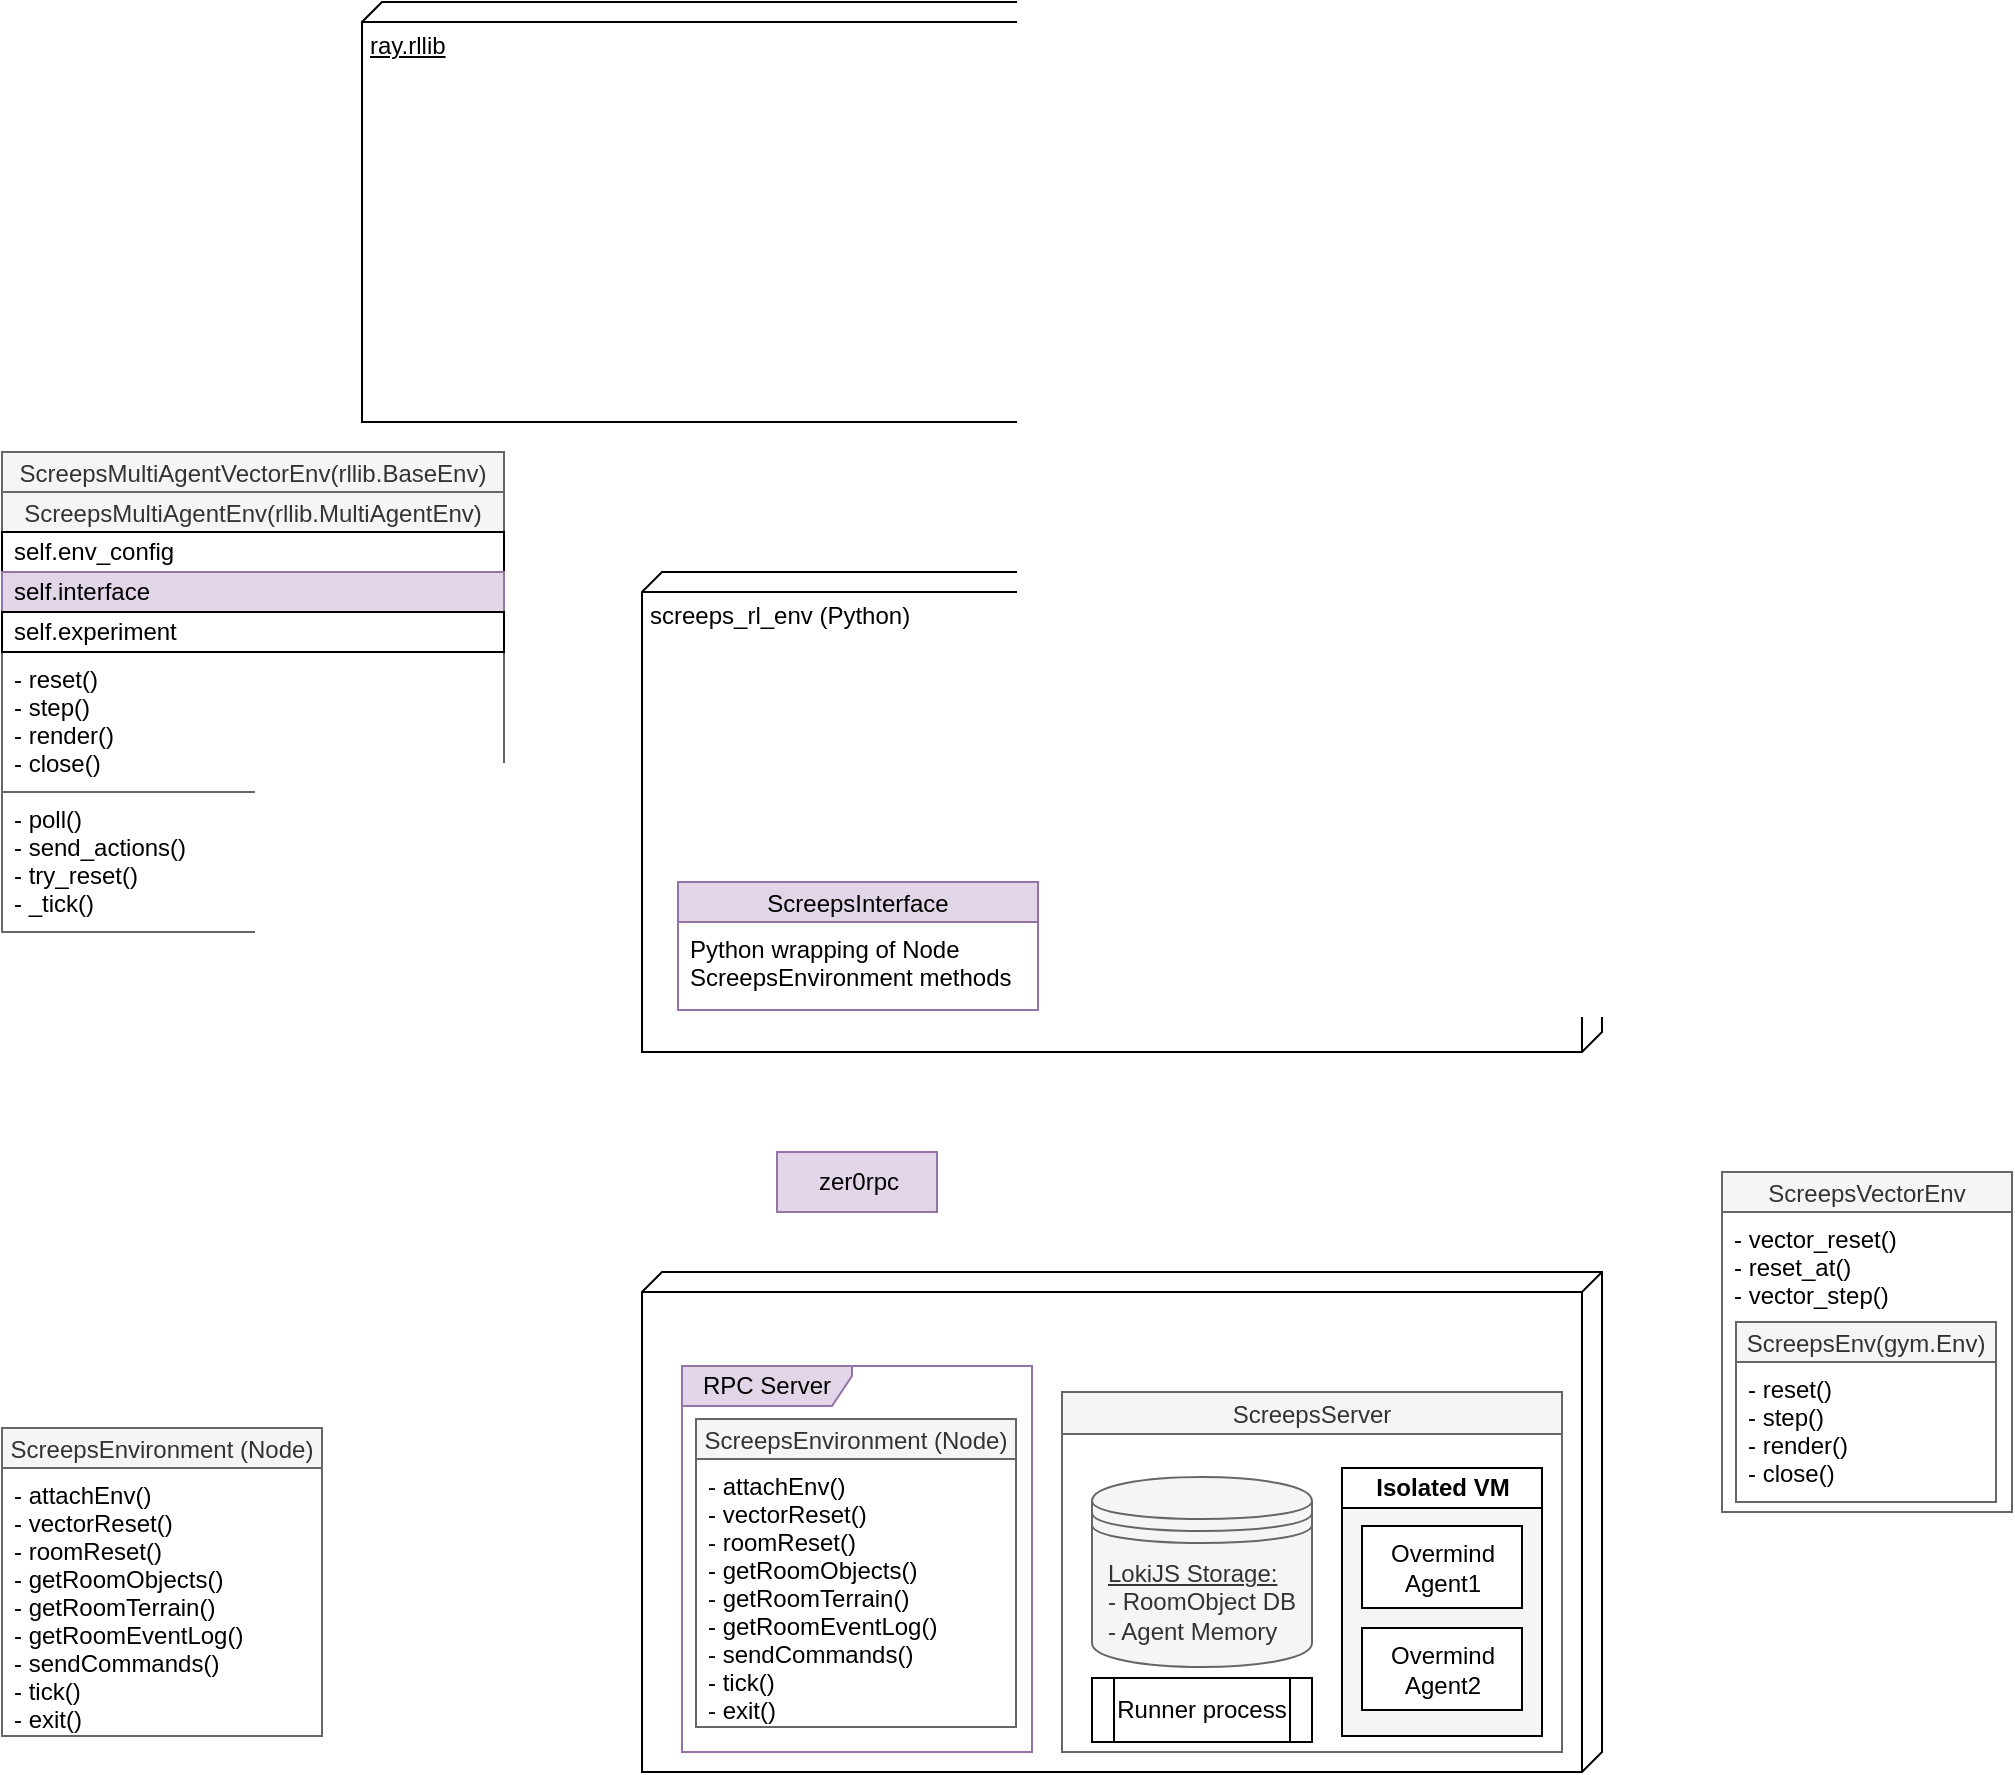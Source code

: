 <mxfile version="10.7.5" type="github"><diagram name="Page-1" id="5f0bae14-7c28-e335-631c-24af17079c00"><mxGraphModel dx="1158" dy="1576" grid="1" gridSize="10" guides="1" tooltips="1" connect="1" arrows="1" fold="1" page="1" pageScale="1" pageWidth="1100" pageHeight="850" background="#ffffff" math="0" shadow="0"><root><mxCell id="0"/><mxCell id="1" parent="0"/><mxCell id="o0kAMPtWw3M5yIAR9AoY-1" value="" style="verticalAlign=top;align=left;spacingTop=8;spacingLeft=2;spacingRight=12;shape=cube;size=10;direction=south;fontStyle=0;strokeColor=#000000;spacingBottom=0;" parent="1" vertex="1"><mxGeometry x="370" y="510" width="480" height="250" as="geometry"/></mxCell><mxCell id="o0kAMPtWw3M5yIAR9AoY-2" value="screeps_rl_env (Python)" style="verticalAlign=top;align=left;spacingTop=8;spacingLeft=2;spacingRight=12;shape=cube;size=10;direction=south;fontStyle=0;" parent="1" vertex="1"><mxGeometry x="370" y="160" width="480" height="240" as="geometry"/></mxCell><mxCell id="o0kAMPtWw3M5yIAR9AoY-3" value="ray.rllib" style="verticalAlign=top;align=left;spacingTop=8;spacingLeft=2;spacingRight=12;shape=cube;size=10;direction=south;fontStyle=4;html=1;" parent="1" vertex="1"><mxGeometry x="230" y="-125" width="620" height="210" as="geometry"/></mxCell><mxCell id="o0kAMPtWw3M5yIAR9AoY-4" value="&lt;div style=&quot;text-align: left&quot;&gt;&lt;span&gt;&lt;u&gt;LokiJS Storage:&lt;/u&gt;&lt;/span&gt;&lt;/div&gt;&lt;div style=&quot;text-align: left&quot;&gt;&lt;span&gt;- RoomObject DB&lt;/span&gt;&lt;/div&gt;&lt;div style=&quot;text-align: left&quot;&gt;&lt;span&gt;- Agent Memory&lt;/span&gt;&lt;/div&gt;" style="shape=datastore;whiteSpace=wrap;html=1;fillColor=#f5f5f5;strokeColor=#666666;fontColor=#333333;" parent="1" vertex="1"><mxGeometry x="595" y="612.5" width="110" height="95" as="geometry"/></mxCell><mxCell id="o0kAMPtWw3M5yIAR9AoY-8" value="ScreepsServer" style="swimlane;fontStyle=0;childLayout=stackLayout;horizontal=1;startSize=21;fillColor=#f5f5f5;horizontalStack=0;resizeParent=1;resizeParentMax=0;resizeLast=0;collapsible=1;marginBottom=0;labelBackgroundColor=none;strokeColor=#666666;fontColor=#333333;" parent="1" vertex="1"><mxGeometry x="580" y="570" width="250" height="180" as="geometry"><mxRectangle x="690" y="570" width="90" height="26" as="alternateBounds"/></mxGeometry></mxCell><mxCell id="o0kAMPtWw3M5yIAR9AoY-30" value="" style="group;fillColor=#f5f5f5;strokeColor=#666666;fontColor=#333333;" parent="1" vertex="1" connectable="0"><mxGeometry x="720" y="608" width="100" height="134" as="geometry"/></mxCell><mxCell id="o0kAMPtWw3M5yIAR9AoY-28" value="Isolated VM" style="swimlane;html=1;startSize=20;horizontal=1;containerType=tree;" parent="o0kAMPtWw3M5yIAR9AoY-30" vertex="1"><mxGeometry width="100" height="134" as="geometry"/></mxCell><mxCell id="o0kAMPtWw3M5yIAR9AoY-21" value="Overmind&lt;br&gt;Agent1&lt;br&gt;" style="html=1;" parent="o0kAMPtWw3M5yIAR9AoY-28" vertex="1"><mxGeometry x="10" y="29" width="80" height="41" as="geometry"/></mxCell><mxCell id="o0kAMPtWw3M5yIAR9AoY-29" value="Overmind&lt;br&gt;Agent2&lt;br&gt;" style="html=1;" parent="o0kAMPtWw3M5yIAR9AoY-28" vertex="1"><mxGeometry x="10" y="80" width="80" height="41" as="geometry"/></mxCell><mxCell id="o0kAMPtWw3M5yIAR9AoY-31" value="Runner process" style="shape=process;whiteSpace=wrap;html=1;backgroundOutline=1;" parent="1" vertex="1"><mxGeometry x="595" y="713" width="110" height="32" as="geometry"/></mxCell><mxCell id="o0kAMPtWw3M5yIAR9AoY-55" value="" style="group" parent="1" vertex="1" connectable="0"><mxGeometry x="390" y="557" width="175" height="193" as="geometry"/></mxCell><mxCell id="o0kAMPtWw3M5yIAR9AoY-54" value="RPC Server" style="shape=umlFrame;whiteSpace=wrap;html=1;labelBackgroundColor=none;strokeColor=#9673a6;fillColor=#e1d5e7;width=85;height=20;" parent="o0kAMPtWw3M5yIAR9AoY-55" vertex="1"><mxGeometry width="175" height="193" as="geometry"/></mxCell><mxCell id="o0kAMPtWw3M5yIAR9AoY-17" value="ScreepsEnvironment (Node)" style="swimlane;fontStyle=0;childLayout=stackLayout;horizontal=1;startSize=20;fillColor=#f5f5f5;horizontalStack=0;resizeParent=1;resizeParentMax=0;resizeLast=0;collapsible=1;marginBottom=0;strokeColor=#666666;fontColor=#333333;" parent="o0kAMPtWw3M5yIAR9AoY-55" vertex="1"><mxGeometry x="7" y="26.5" width="160" height="154" as="geometry"/></mxCell><mxCell id="o0kAMPtWw3M5yIAR9AoY-18" value="- attachEnv()&#10;- vectorReset()&#10;- roomReset()&#10;- getRoomObjects()&#10;- getRoomTerrain()&#10;- getRoomEventLog()&#10;- sendCommands()&#10;- tick()&#10;- exit()&#10;" style="text;strokeColor=none;fillColor=none;align=left;verticalAlign=top;spacingLeft=4;spacingRight=4;overflow=hidden;rotatable=0;points=[[0,0.5],[1,0.5]];portConstraint=eastwest;" parent="o0kAMPtWw3M5yIAR9AoY-17" vertex="1"><mxGeometry y="20" width="160" height="134" as="geometry"/></mxCell><mxCell id="o0kAMPtWw3M5yIAR9AoY-57" value="zer0rpc" style="html=1;labelBackgroundColor=none;strokeColor=#9673a6;fillColor=#e1d5e7;" parent="1" vertex="1"><mxGeometry x="437.5" y="450" width="80" height="30" as="geometry"/></mxCell><mxCell id="o0kAMPtWw3M5yIAR9AoY-58" value="ScreepsInterface" style="swimlane;fontStyle=0;childLayout=stackLayout;horizontal=1;startSize=20;fillColor=#e1d5e7;horizontalStack=0;resizeParent=1;resizeParentMax=0;resizeLast=0;collapsible=1;marginBottom=0;labelBackgroundColor=none;strokeColor=#9673a6;html=0;" parent="1" vertex="1"><mxGeometry x="388" y="315" width="180" height="64" as="geometry"/></mxCell><mxCell id="o0kAMPtWw3M5yIAR9AoY-59" value="Python wrapping of Node&#10;ScreepsEnvironment methods&#10;" style="text;strokeColor=none;fillColor=none;align=left;verticalAlign=top;spacingLeft=4;spacingRight=4;overflow=hidden;rotatable=0;points=[[0,0.5],[1,0.5]];portConstraint=eastwest;" parent="o0kAMPtWw3M5yIAR9AoY-58" vertex="1"><mxGeometry y="20" width="180" height="44" as="geometry"/></mxCell><mxCell id="o0kAMPtWw3M5yIAR9AoY-62" value="ScreepsEnvironment (Node)" style="swimlane;fontStyle=0;childLayout=stackLayout;horizontal=1;startSize=20;fillColor=#f5f5f5;horizontalStack=0;resizeParent=1;resizeParentMax=0;resizeLast=0;collapsible=1;marginBottom=0;strokeColor=#666666;fontColor=#333333;" parent="1" vertex="1"><mxGeometry x="50" y="588" width="160" height="154" as="geometry"/></mxCell><mxCell id="o0kAMPtWw3M5yIAR9AoY-63" value="- attachEnv()&#10;- vectorReset()&#10;- roomReset()&#10;- getRoomObjects()&#10;- getRoomTerrain()&#10;- getRoomEventLog()&#10;- sendCommands()&#10;- tick()&#10;- exit()&#10;" style="text;strokeColor=none;fillColor=none;align=left;verticalAlign=top;spacingLeft=4;spacingRight=4;overflow=hidden;rotatable=0;points=[[0,0.5],[1,0.5]];portConstraint=eastwest;" parent="o0kAMPtWw3M5yIAR9AoY-62" vertex="1"><mxGeometry y="20" width="160" height="134" as="geometry"/></mxCell><mxCell id="o0kAMPtWw3M5yIAR9AoY-74" value="" style="group" parent="1" vertex="1" connectable="0"><mxGeometry x="910" y="460" width="145" height="170" as="geometry"/></mxCell><mxCell id="o0kAMPtWw3M5yIAR9AoY-64" value="ScreepsEnv(gym.Env)" style="swimlane;fontStyle=0;childLayout=stackLayout;horizontal=1;startSize=20;fillColor=#f5f5f5;horizontalStack=0;resizeParent=1;resizeParentMax=0;resizeLast=0;collapsible=1;marginBottom=0;strokeColor=#666666;fontColor=#333333;" parent="o0kAMPtWw3M5yIAR9AoY-74" vertex="1"><mxGeometry x="7" y="75" width="130" height="90" as="geometry"><mxRectangle x="70" y="315" width="150" height="20" as="alternateBounds"/></mxGeometry></mxCell><mxCell id="o0kAMPtWw3M5yIAR9AoY-65" value="- reset()&#10;- step()&#10;- render()&#10;- close()&#10;" style="text;strokeColor=none;fillColor=none;align=left;verticalAlign=top;spacingLeft=4;spacingRight=4;overflow=hidden;rotatable=0;points=[[0,0.5],[1,0.5]];portConstraint=eastwest;" parent="o0kAMPtWw3M5yIAR9AoY-64" vertex="1"><mxGeometry y="20" width="130" height="70" as="geometry"/></mxCell><mxCell id="o0kAMPtWw3M5yIAR9AoY-66" value="ScreepsVectorEnv" style="swimlane;fontStyle=0;childLayout=stackLayout;horizontal=1;startSize=20;fillColor=#f5f5f5;horizontalStack=0;resizeParent=1;resizeParentMax=0;resizeLast=0;collapsible=1;marginBottom=0;strokeColor=#666666;fontColor=#333333;" parent="o0kAMPtWw3M5yIAR9AoY-74" vertex="1"><mxGeometry width="145" height="170" as="geometry"><mxRectangle x="70" y="315" width="150" height="20" as="alternateBounds"/></mxGeometry></mxCell><mxCell id="o0kAMPtWw3M5yIAR9AoY-67" value="- vector_reset()&#10;- reset_at()&#10;- vector_step()&#10;" style="text;strokeColor=none;fillColor=none;align=left;verticalAlign=top;spacingLeft=4;spacingRight=4;overflow=hidden;rotatable=0;points=[[0,0.5],[1,0.5]];portConstraint=eastwest;" parent="o0kAMPtWw3M5yIAR9AoY-66" vertex="1"><mxGeometry y="20" width="145" height="150" as="geometry"/></mxCell><mxCell id="o0kAMPtWw3M5yIAR9AoY-78" value="ScreepsMultiAgentVectorEnv(rllib.BaseEnv)" style="swimlane;fontStyle=0;childLayout=stackLayout;horizontal=1;startSize=20;fillColor=#f5f5f5;horizontalStack=0;resizeParent=1;resizeParentMax=0;resizeLast=0;collapsible=1;marginBottom=0;strokeColor=#666666;fontColor=#333333;" parent="1" vertex="1"><mxGeometry x="50" y="100" width="251" height="240" as="geometry"><mxRectangle x="70" y="315" width="150" height="20" as="alternateBounds"/></mxGeometry></mxCell><mxCell id="o0kAMPtWw3M5yIAR9AoY-76" value="ScreepsMultiAgentEnv(rllib.MultiAgentEnv)" style="swimlane;fontStyle=0;childLayout=stackLayout;horizontal=1;startSize=20;fillColor=#f5f5f5;horizontalStack=0;resizeParent=1;resizeParentMax=0;resizeLast=0;collapsible=1;marginBottom=0;strokeColor=#666666;fontColor=#333333;" parent="o0kAMPtWw3M5yIAR9AoY-78" vertex="1"><mxGeometry y="20" width="251" height="150" as="geometry"><mxRectangle x="70" y="315" width="150" height="20" as="alternateBounds"/></mxGeometry></mxCell><mxCell id="o0kAMPtWw3M5yIAR9AoY-82" value="&lt;div style=&quot;text-align: left&quot;&gt;&lt;span&gt;self.env_config&lt;/span&gt;&lt;/div&gt;" style="html=1;labelBackgroundColor=none;strokeColor=#000000;fillColor=none;align=left;spacingLeft=4;" parent="o0kAMPtWw3M5yIAR9AoY-76" vertex="1"><mxGeometry y="20" width="251" height="20" as="geometry"/></mxCell><mxCell id="o0kAMPtWw3M5yIAR9AoY-80" value="self.interface" style="html=1;labelBackgroundColor=none;strokeColor=#9673a6;fillColor=#e1d5e7;align=left;spacingLeft=4;" parent="o0kAMPtWw3M5yIAR9AoY-76" vertex="1"><mxGeometry y="40" width="251" height="20" as="geometry"/></mxCell><mxCell id="o0kAMPtWw3M5yIAR9AoY-81" value="self.experiment" style="html=1;labelBackgroundColor=none;strokeColor=#000000;fillColor=none;align=left;spacingLeft=4;" parent="o0kAMPtWw3M5yIAR9AoY-76" vertex="1"><mxGeometry y="60" width="251" height="20" as="geometry"/></mxCell><mxCell id="o0kAMPtWw3M5yIAR9AoY-77" value="- reset()&#10;- step()&#10;- render()&#10;- close()&#10;" style="text;strokeColor=none;fillColor=none;align=left;verticalAlign=top;spacingLeft=4;spacingRight=4;overflow=hidden;rotatable=0;points=[[0,0.5],[1,0.5]];portConstraint=eastwest;" parent="o0kAMPtWw3M5yIAR9AoY-76" vertex="1"><mxGeometry y="80" width="251" height="70" as="geometry"/></mxCell><mxCell id="o0kAMPtWw3M5yIAR9AoY-79" value="- poll()&#10;- send_actions()&#10;- try_reset()&#10;- _tick()&#10;" style="text;strokeColor=none;fillColor=none;align=left;verticalAlign=top;spacingLeft=4;spacingRight=4;overflow=hidden;rotatable=0;points=[[0,0.5],[1,0.5]];portConstraint=eastwest;" parent="o0kAMPtWw3M5yIAR9AoY-78" vertex="1"><mxGeometry y="170" width="251" height="70" as="geometry"/></mxCell></root></mxGraphModel></diagram></mxfile>